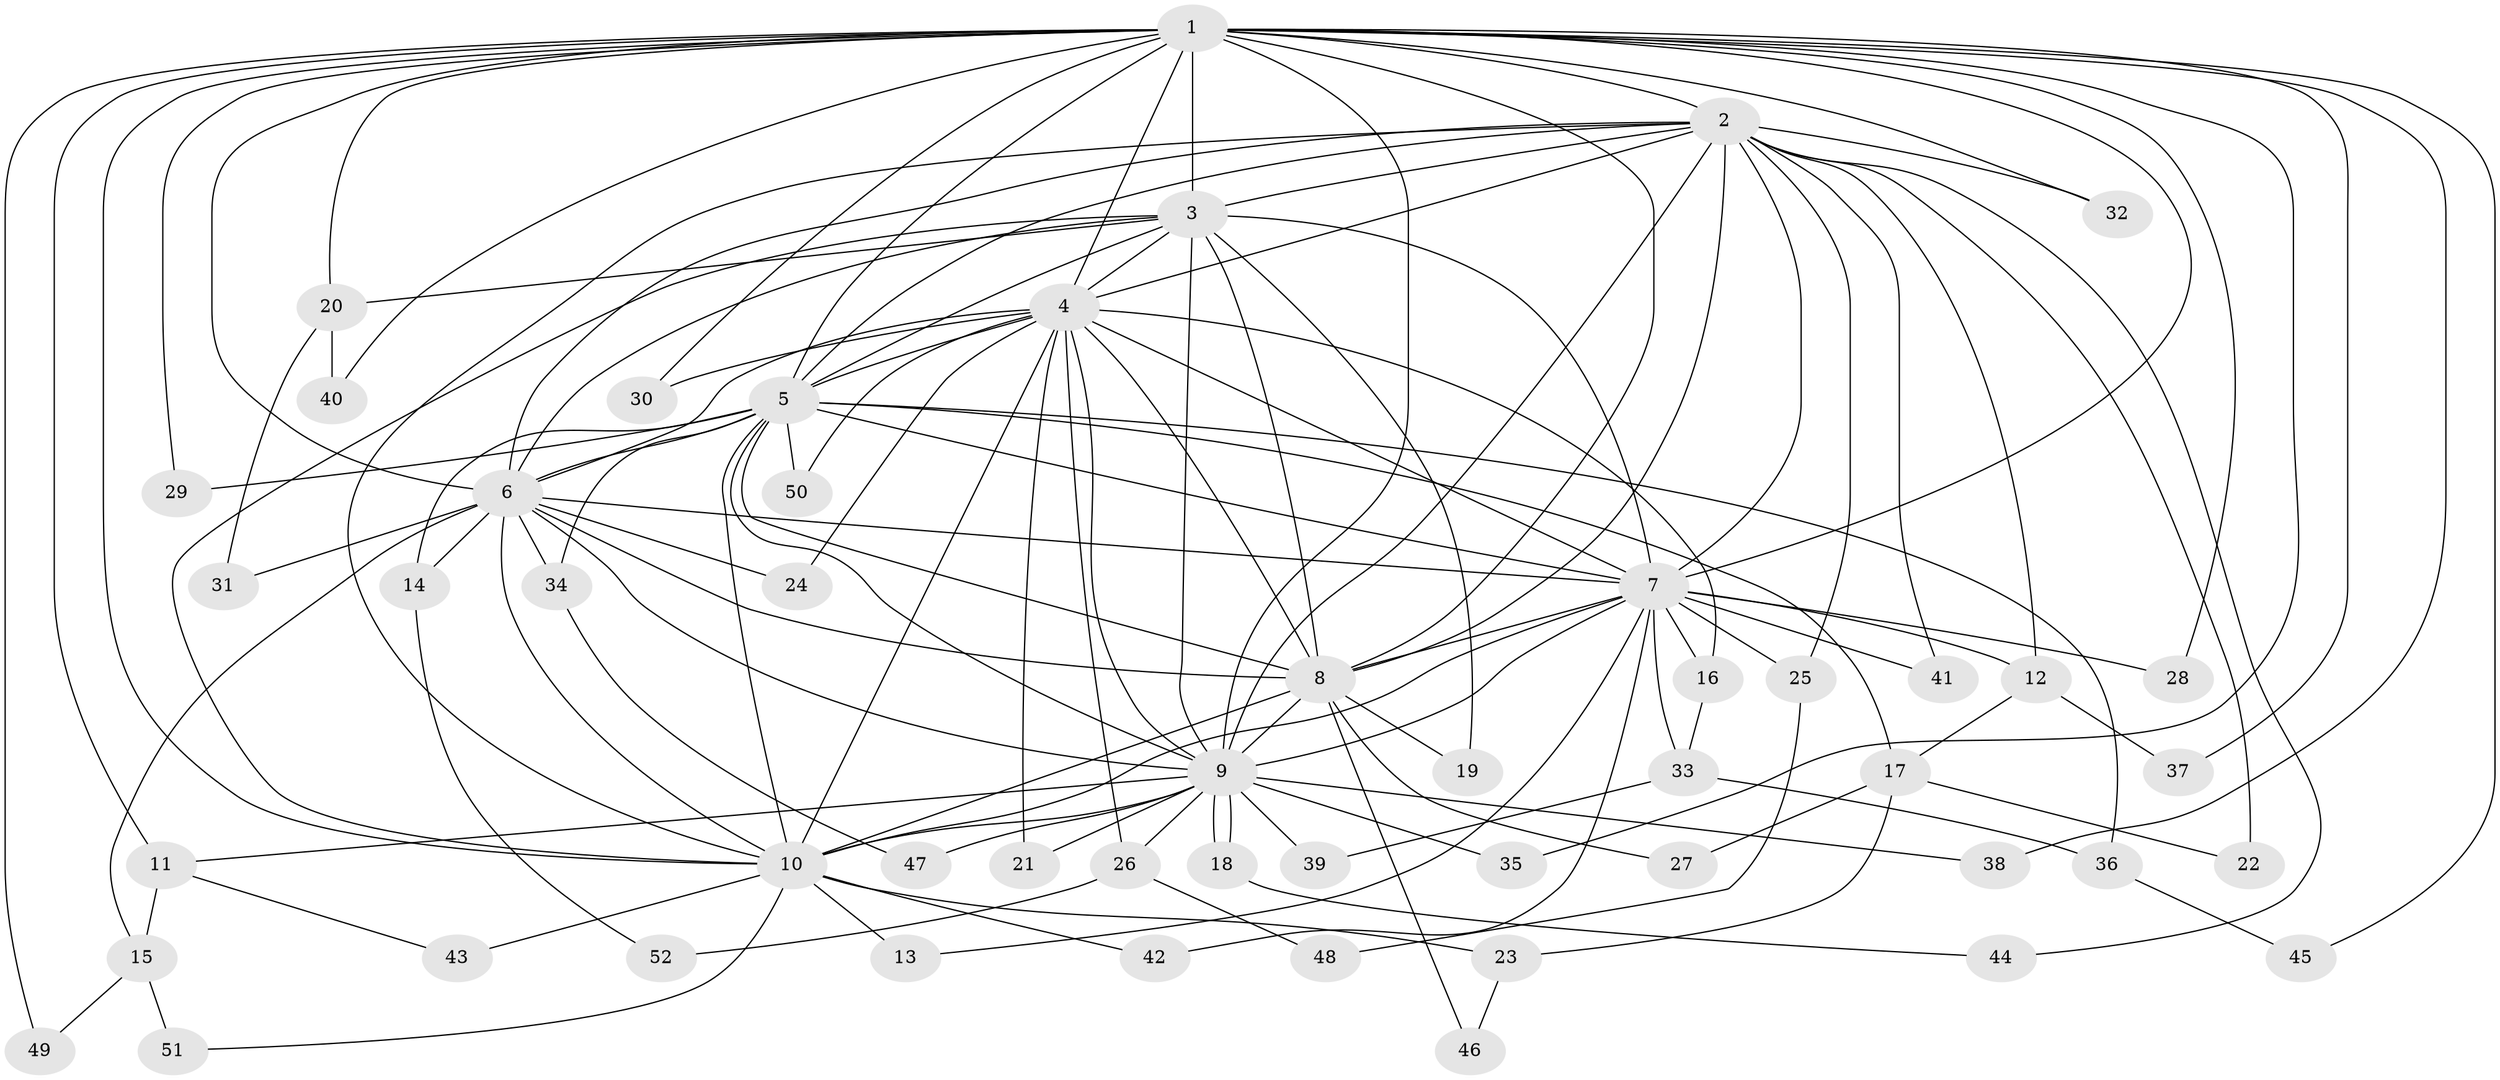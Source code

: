 // Generated by graph-tools (version 1.1) at 2025/13/03/09/25 04:13:50]
// undirected, 52 vertices, 129 edges
graph export_dot {
graph [start="1"]
  node [color=gray90,style=filled];
  1;
  2;
  3;
  4;
  5;
  6;
  7;
  8;
  9;
  10;
  11;
  12;
  13;
  14;
  15;
  16;
  17;
  18;
  19;
  20;
  21;
  22;
  23;
  24;
  25;
  26;
  27;
  28;
  29;
  30;
  31;
  32;
  33;
  34;
  35;
  36;
  37;
  38;
  39;
  40;
  41;
  42;
  43;
  44;
  45;
  46;
  47;
  48;
  49;
  50;
  51;
  52;
  1 -- 2;
  1 -- 3;
  1 -- 4;
  1 -- 5;
  1 -- 6;
  1 -- 7;
  1 -- 8;
  1 -- 9;
  1 -- 10;
  1 -- 11;
  1 -- 20;
  1 -- 28;
  1 -- 29;
  1 -- 30;
  1 -- 32;
  1 -- 35;
  1 -- 37;
  1 -- 38;
  1 -- 40;
  1 -- 45;
  1 -- 49;
  2 -- 3;
  2 -- 4;
  2 -- 5;
  2 -- 6;
  2 -- 7;
  2 -- 8;
  2 -- 9;
  2 -- 10;
  2 -- 12;
  2 -- 22;
  2 -- 25;
  2 -- 32;
  2 -- 41;
  2 -- 44;
  3 -- 4;
  3 -- 5;
  3 -- 6;
  3 -- 7;
  3 -- 8;
  3 -- 9;
  3 -- 10;
  3 -- 19;
  3 -- 20;
  4 -- 5;
  4 -- 6;
  4 -- 7;
  4 -- 8;
  4 -- 9;
  4 -- 10;
  4 -- 16;
  4 -- 21;
  4 -- 24;
  4 -- 26;
  4 -- 30;
  4 -- 50;
  5 -- 6;
  5 -- 7;
  5 -- 8;
  5 -- 9;
  5 -- 10;
  5 -- 14;
  5 -- 17;
  5 -- 29;
  5 -- 34;
  5 -- 36;
  5 -- 50;
  6 -- 7;
  6 -- 8;
  6 -- 9;
  6 -- 10;
  6 -- 14;
  6 -- 15;
  6 -- 24;
  6 -- 31;
  6 -- 34;
  7 -- 8;
  7 -- 9;
  7 -- 10;
  7 -- 12;
  7 -- 13;
  7 -- 16;
  7 -- 25;
  7 -- 28;
  7 -- 33;
  7 -- 41;
  7 -- 42;
  8 -- 9;
  8 -- 10;
  8 -- 19;
  8 -- 27;
  8 -- 46;
  9 -- 10;
  9 -- 11;
  9 -- 18;
  9 -- 18;
  9 -- 21;
  9 -- 26;
  9 -- 35;
  9 -- 38;
  9 -- 39;
  9 -- 47;
  10 -- 13;
  10 -- 23;
  10 -- 42;
  10 -- 43;
  10 -- 51;
  11 -- 15;
  11 -- 43;
  12 -- 17;
  12 -- 37;
  14 -- 52;
  15 -- 49;
  15 -- 51;
  16 -- 33;
  17 -- 22;
  17 -- 23;
  17 -- 27;
  18 -- 44;
  20 -- 31;
  20 -- 40;
  23 -- 46;
  25 -- 48;
  26 -- 48;
  26 -- 52;
  33 -- 36;
  33 -- 39;
  34 -- 47;
  36 -- 45;
}
